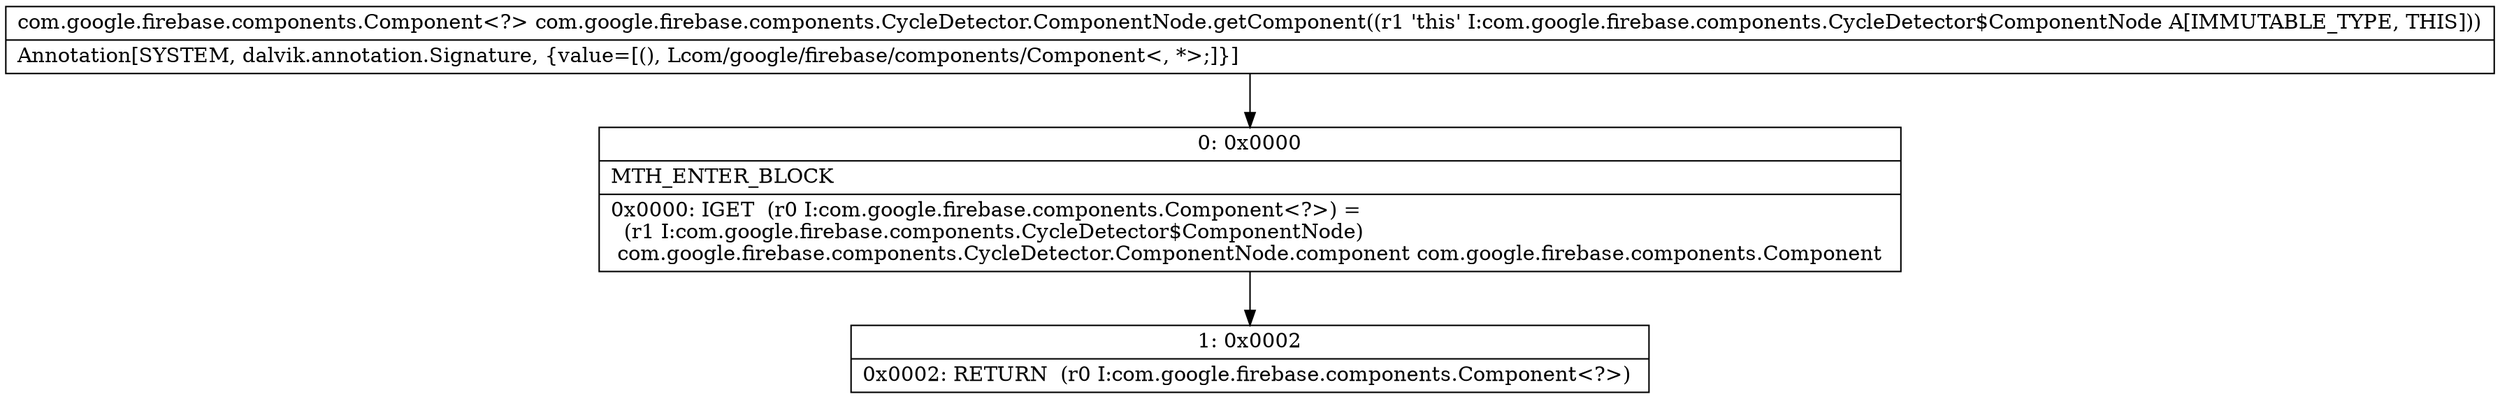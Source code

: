 digraph "CFG forcom.google.firebase.components.CycleDetector.ComponentNode.getComponent()Lcom\/google\/firebase\/components\/Component;" {
Node_0 [shape=record,label="{0\:\ 0x0000|MTH_ENTER_BLOCK\l|0x0000: IGET  (r0 I:com.google.firebase.components.Component\<?\>) = \l  (r1 I:com.google.firebase.components.CycleDetector$ComponentNode)\l com.google.firebase.components.CycleDetector.ComponentNode.component com.google.firebase.components.Component \l}"];
Node_1 [shape=record,label="{1\:\ 0x0002|0x0002: RETURN  (r0 I:com.google.firebase.components.Component\<?\>) \l}"];
MethodNode[shape=record,label="{com.google.firebase.components.Component\<?\> com.google.firebase.components.CycleDetector.ComponentNode.getComponent((r1 'this' I:com.google.firebase.components.CycleDetector$ComponentNode A[IMMUTABLE_TYPE, THIS]))  | Annotation[SYSTEM, dalvik.annotation.Signature, \{value=[(), Lcom\/google\/firebase\/components\/Component\<, *\>;]\}]\l}"];
MethodNode -> Node_0;
Node_0 -> Node_1;
}

